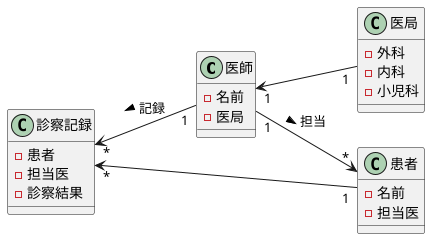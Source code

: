 @startuml
left to right direction
class 医師{
- 名前
- 医局
}
class 患者{
- 名前
- 担当医
}
class 医局{
- 外科
- 内科
- 小児科
}
class 診察記録{
- 患者
- 担当医
- 診察結果
}
医師 "1"-->"*" 患者:担当 >
医師 "1"<--"1" 医局
診察記録 "*" <--"1" 患者
診察記録 "*" <--"1" 医師:記録 <
@enduml